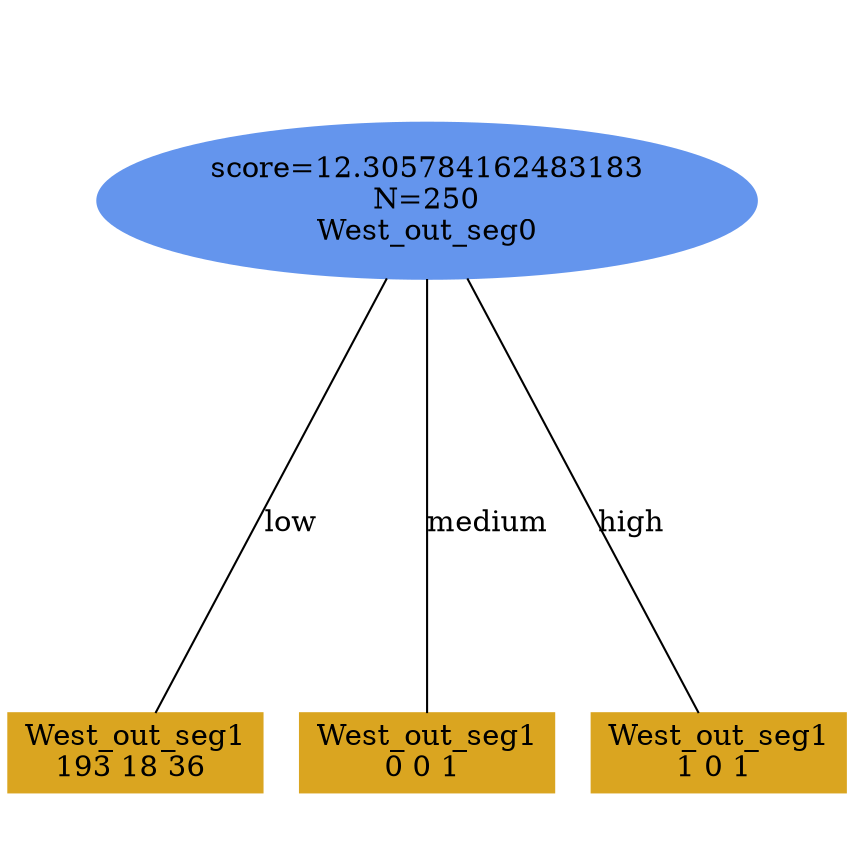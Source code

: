 digraph "DD" {
size = "7.5,10"
ratio=1.0;
center = true;
edge [dir = none];
{ rank = same; node [shape=ellipse, style=filled, color=cornflowerblue];"4231" [label="score=12.305784162483183\nN=250\nWest_out_seg0"];}
{ rank = same; node [shape=box, style=filled, color=goldenrod];"4232" [label="West_out_seg1\n193 18 36 "];}
{ rank = same; node [shape=box, style=filled, color=goldenrod];"4233" [label="West_out_seg1\n0 0 1 "];}
{ rank = same; node [shape=box, style=filled, color=goldenrod];"4234" [label="West_out_seg1\n1 0 1 "];}
"4231" -> "4232" [label = "low"];
"4231" -> "4233" [label = "medium"];
"4231" -> "4234" [label = "high"];

}